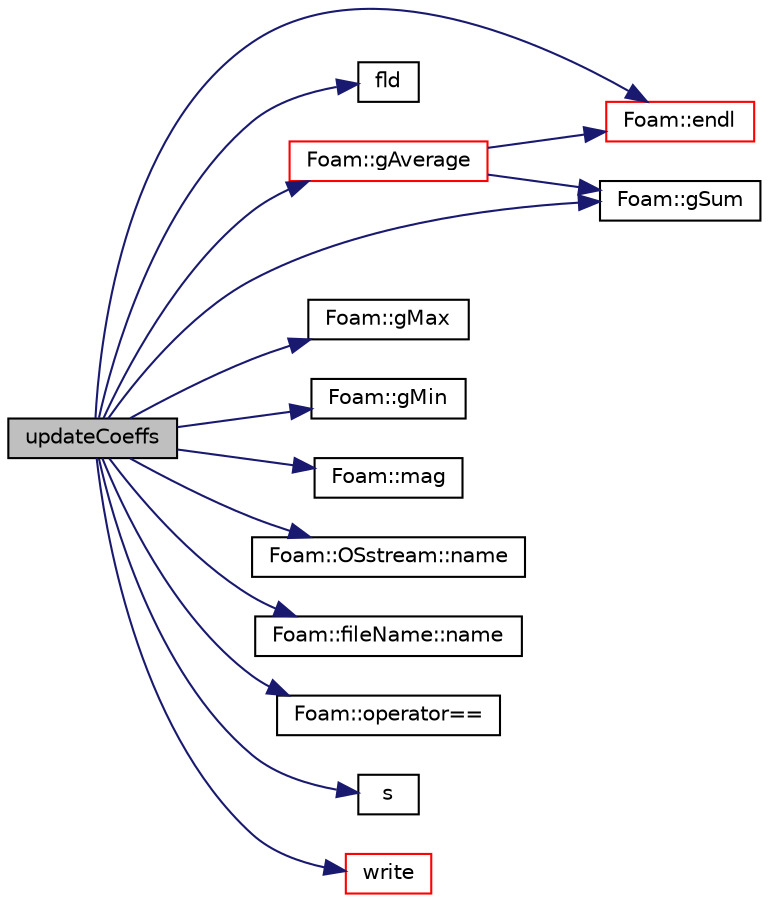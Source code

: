 digraph "updateCoeffs"
{
  bgcolor="transparent";
  edge [fontname="Helvetica",fontsize="10",labelfontname="Helvetica",labelfontsize="10"];
  node [fontname="Helvetica",fontsize="10",shape=record];
  rankdir="LR";
  Node505 [label="updateCoeffs",height=0.2,width=0.4,color="black", fillcolor="grey75", style="filled", fontcolor="black"];
  Node505 -> Node506 [color="midnightblue",fontsize="10",style="solid",fontname="Helvetica"];
  Node506 [label="Foam::endl",height=0.2,width=0.4,color="red",URL="$a21851.html#a2db8fe02a0d3909e9351bb4275b23ce4",tooltip="Add newline and flush stream. "];
  Node505 -> Node508 [color="midnightblue",fontsize="10",style="solid",fontname="Helvetica"];
  Node508 [label="fld",height=0.2,width=0.4,color="black",URL="$a19337.html#a378472d1f8b33eeefbda63a947476c8c"];
  Node505 -> Node509 [color="midnightblue",fontsize="10",style="solid",fontname="Helvetica"];
  Node509 [label="Foam::gAverage",height=0.2,width=0.4,color="red",URL="$a21851.html#ab45e56189711a2e5cdd381a0e2b6cc5c"];
  Node509 -> Node506 [color="midnightblue",fontsize="10",style="solid",fontname="Helvetica"];
  Node509 -> Node510 [color="midnightblue",fontsize="10",style="solid",fontname="Helvetica"];
  Node510 [label="Foam::gSum",height=0.2,width=0.4,color="black",URL="$a21851.html#a11b1ebb4c53ad062332767d75ca96328"];
  Node505 -> Node529 [color="midnightblue",fontsize="10",style="solid",fontname="Helvetica"];
  Node529 [label="Foam::gMax",height=0.2,width=0.4,color="black",URL="$a21851.html#ae8d631fb8e841947408bb711abfb1e67"];
  Node505 -> Node530 [color="midnightblue",fontsize="10",style="solid",fontname="Helvetica"];
  Node530 [label="Foam::gMin",height=0.2,width=0.4,color="black",URL="$a21851.html#aca330ee6cfe7d602300dbc5905f8c9f6"];
  Node505 -> Node510 [color="midnightblue",fontsize="10",style="solid",fontname="Helvetica"];
  Node505 -> Node531 [color="midnightblue",fontsize="10",style="solid",fontname="Helvetica"];
  Node531 [label="Foam::mag",height=0.2,width=0.4,color="black",URL="$a21851.html#a929da2a3fdcf3dacbbe0487d3a330dae"];
  Node505 -> Node532 [color="midnightblue",fontsize="10",style="solid",fontname="Helvetica"];
  Node532 [label="Foam::OSstream::name",height=0.2,width=0.4,color="black",URL="$a27397.html#a41b2d01e5fd6e1bc71a895d8b8a86308",tooltip="Return the name of the stream. "];
  Node505 -> Node533 [color="midnightblue",fontsize="10",style="solid",fontname="Helvetica"];
  Node533 [label="Foam::fileName::name",height=0.2,width=0.4,color="black",URL="$a29541.html#a433b30fb3a93b9b4d07204699a319ca5",tooltip="Return file name (part beyond last /) "];
  Node505 -> Node534 [color="midnightblue",fontsize="10",style="solid",fontname="Helvetica"];
  Node534 [label="Foam::operator==",height=0.2,width=0.4,color="black",URL="$a21851.html#a28a45d2e3cca6152b024de57575abbf1"];
  Node505 -> Node535 [color="midnightblue",fontsize="10",style="solid",fontname="Helvetica"];
  Node535 [label="s",height=0.2,width=0.4,color="black",URL="$a19343.html#abb9c4233033fad2ad0206cd4adad3b9f"];
  Node505 -> Node536 [color="midnightblue",fontsize="10",style="solid",fontname="Helvetica"];
  Node536 [label="write",height=0.2,width=0.4,color="red",URL="$a23097.html#a293fdfec8bdfbd5c3913ab4c9f3454ff",tooltip="Write. "];
}
